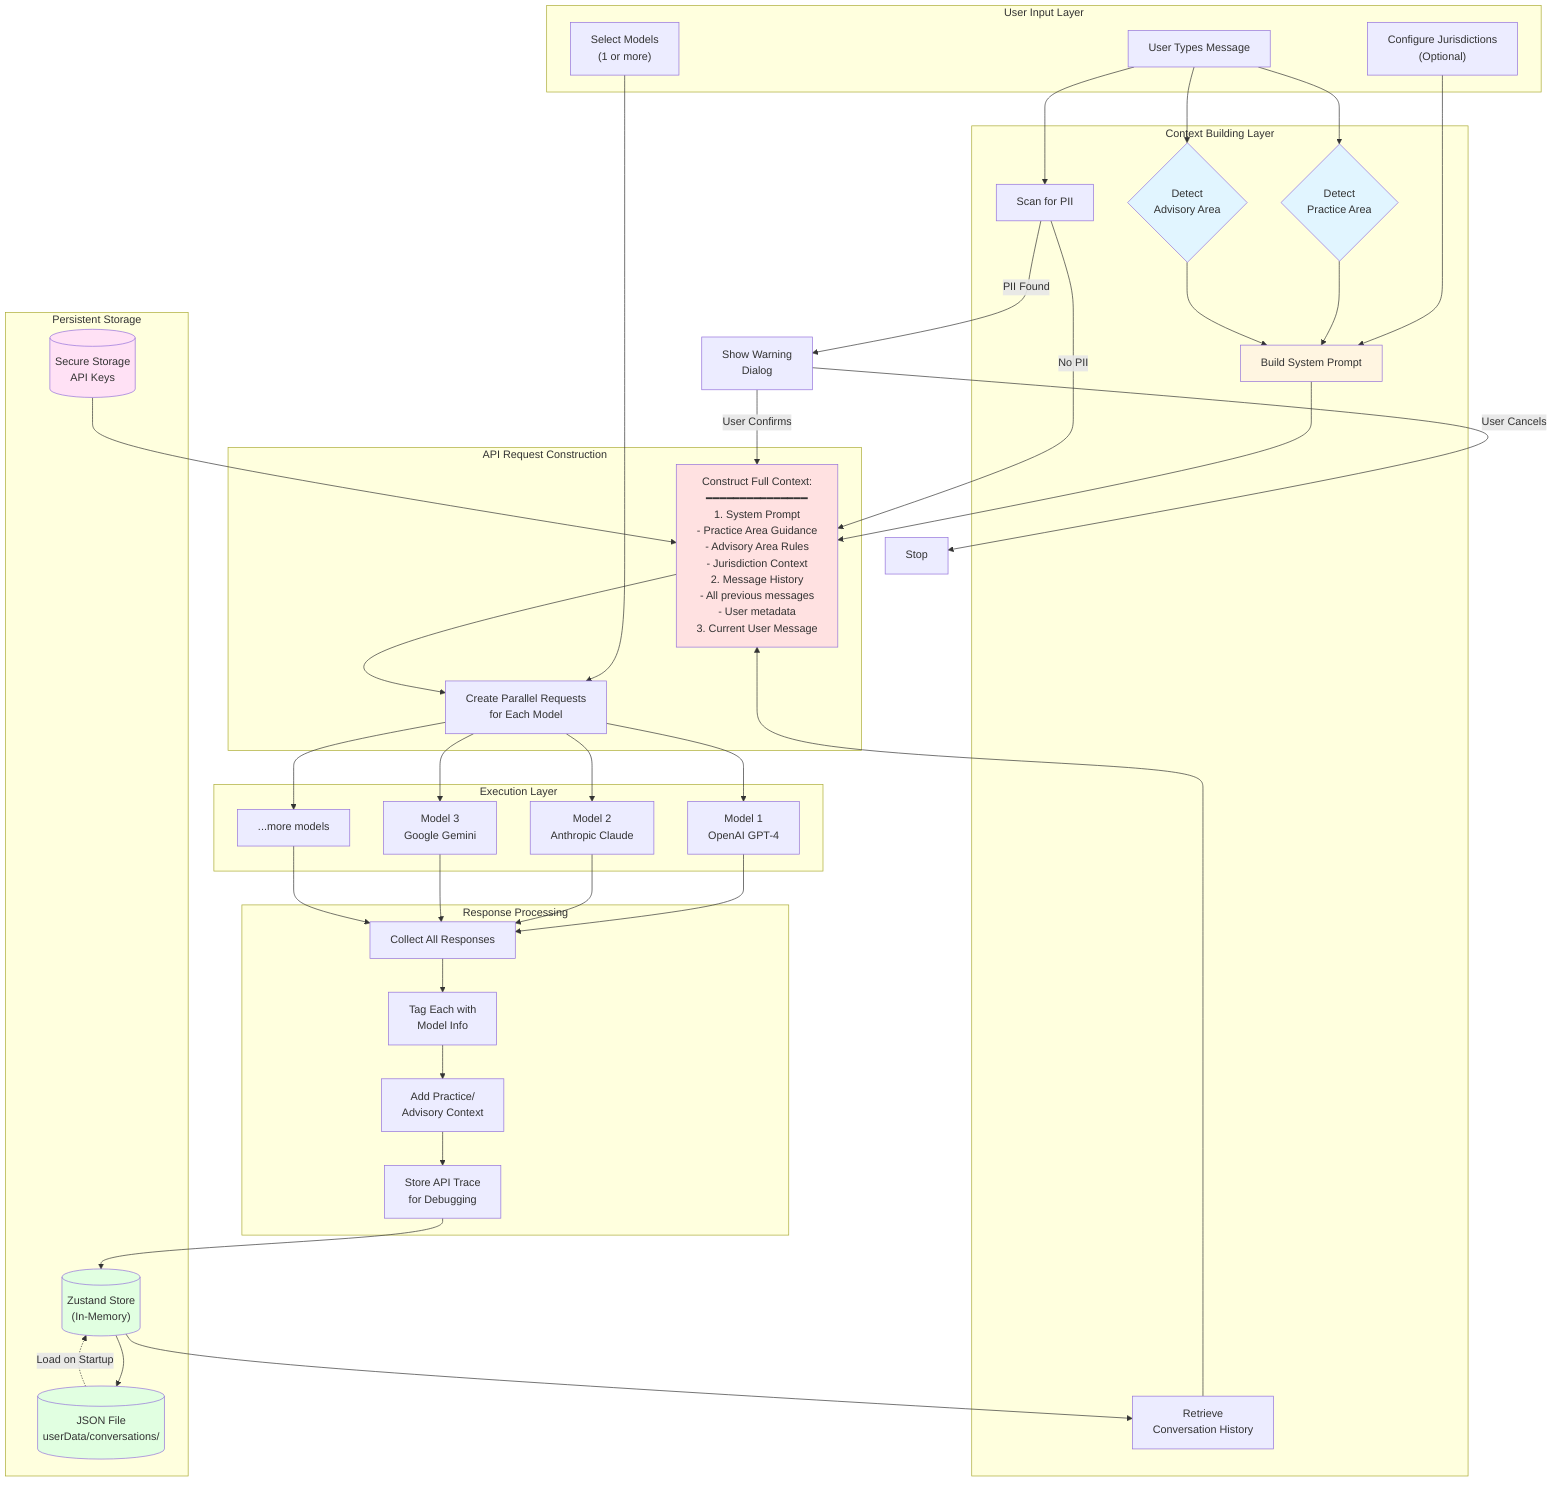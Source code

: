 flowchart TB
    subgraph UserInput["User Input Layer"]
        A["User Types Message"]
        B["Select Models<br/>(1 or more)"]
        C["Configure Jurisdictions<br/>(Optional)"]
    end

    subgraph ContextBuild["Context Building Layer"]
        D{"Detect<br/>Practice Area"}
        E{"Detect<br/>Advisory Area"}
        F["Build System Prompt"]
        G["Retrieve<br/>Conversation History"]
        H["Scan for PII"]
    end

    subgraph Storage["Persistent Storage"]
        I[("Zustand Store<br/>(In-Memory)")]
        J[("JSON File<br/>userData/conversations/")]
        K[("Secure Storage<br/>API Keys")]
    end

    subgraph Request["API Request Construction"]
        L["Construct Full Context:<br/>━━━━━━━━━━━━━━━<br/>1. System Prompt<br/>   - Practice Area Guidance<br/>   - Advisory Area Rules<br/>   - Jurisdiction Context<br/>2. Message History<br/>   - All previous messages<br/>   - User metadata<br/>3. Current User Message"]
        M["Create Parallel Requests<br/>for Each Model"]
    end

    subgraph Execution["Execution Layer"]
        N["Model 1<br/>OpenAI GPT-4"]
        O["Model 2<br/>Anthropic Claude"]
        P["Model 3<br/>Google Gemini"]
        Q["...more models"]
    end

    subgraph Response["Response Processing"]
        R["Collect All Responses"]
        S["Tag Each with<br/>Model Info"]
        T["Add Practice/<br/>Advisory Context"]
        U["Store API Trace<br/>for Debugging"]
    end

    A --> D
    A --> E
    A --> H
    B --> M
    C --> F
    
    D --> F
    E --> F
    F --> L
    
    I --> G
    G --> L
    
    H -->|No PII| L
    H -->|PII Found| V["Show Warning<br/>Dialog"]
    V -->|User Confirms| L
    V -->|User Cancels| W["Stop"]
    
    K --> L
    
    L --> M
    
    M --> N
    M --> O
    M --> P
    M --> Q
    
    N --> R
    O --> R
    P --> R
    Q --> R
    
    R --> S
    S --> T
    T --> U
    
    U --> I
    I --> J
    
    J -.->|Load on Startup| I

    style D fill:#e1f5ff
    style E fill:#e1f5ff
    style F fill:#fff5e1
    style L fill:#ffe1e1
    style I fill:#e1ffe1
    style J fill:#e1ffe1
    style K fill:#ffe1f5